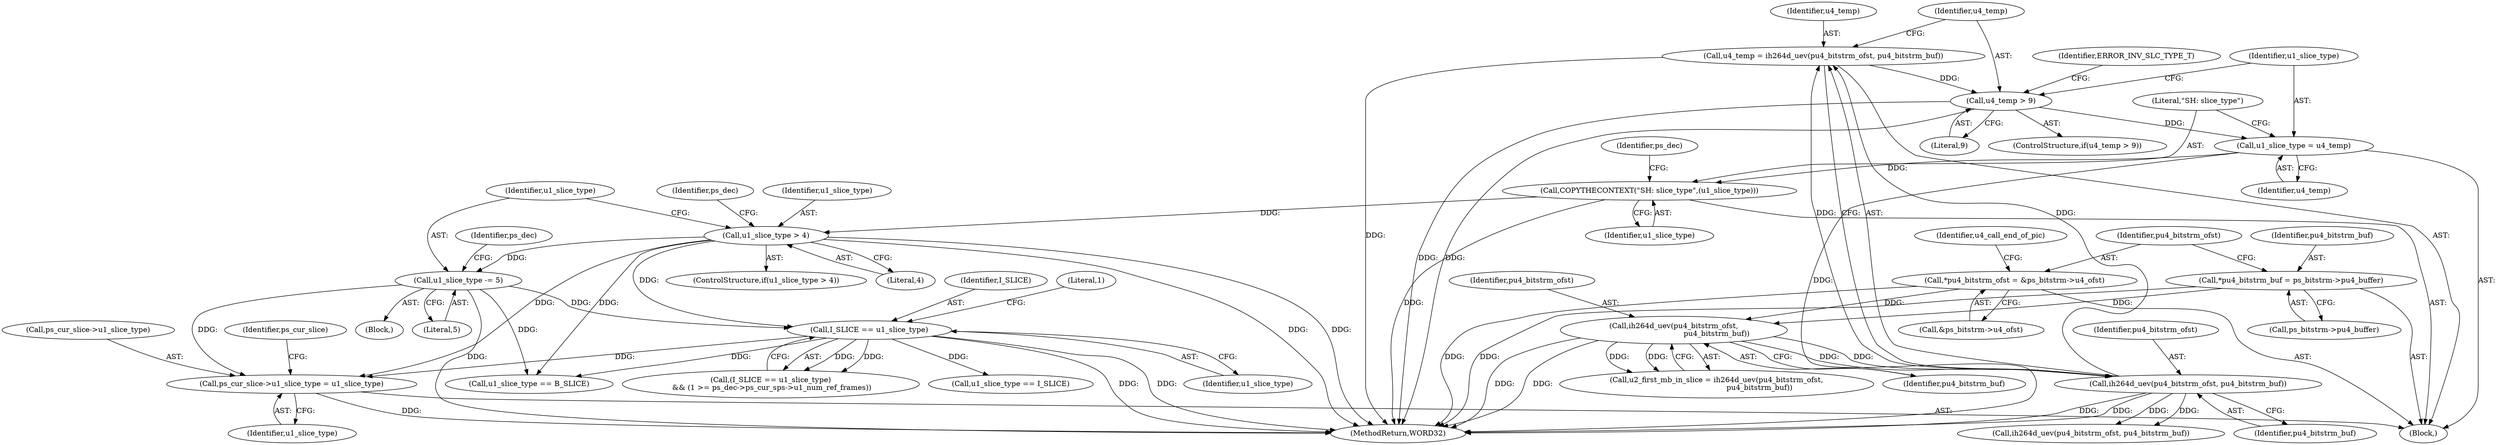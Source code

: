 digraph "0_Android_0b23c81c3dd9ec38f7e6806a3955fed1925541a0_2@pointer" {
"1001499" [label="(Call,ps_cur_slice->u1_slice_type = u1_slice_type)"];
"1000290" [label="(Call,u1_slice_type > 4)"];
"1000281" [label="(Call,COPYTHECONTEXT(\"SH: slice_type\",(u1_slice_type)))"];
"1000278" [label="(Call,u1_slice_type = u4_temp)"];
"1000273" [label="(Call,u4_temp > 9)"];
"1000267" [label="(Call,u4_temp = ih264d_uev(pu4_bitstrm_ofst, pu4_bitstrm_buf))"];
"1000269" [label="(Call,ih264d_uev(pu4_bitstrm_ofst, pu4_bitstrm_buf))"];
"1000229" [label="(Call,ih264d_uev(pu4_bitstrm_ofst,\n                                     pu4_bitstrm_buf))"];
"1000201" [label="(Call,*pu4_bitstrm_ofst = &ps_bitstrm->u4_ofst)"];
"1000195" [label="(Call,*pu4_bitstrm_buf = ps_bitstrm->pu4_buffer)"];
"1000294" [label="(Call,u1_slice_type -= 5)"];
"1000339" [label="(Call,I_SLICE == u1_slice_type)"];
"1002589" [label="(MethodReturn,WORD32)"];
"1000268" [label="(Identifier,u4_temp)"];
"1000343" [label="(Literal,1)"];
"1000274" [label="(Identifier,u4_temp)"];
"1000283" [label="(Identifier,u1_slice_type)"];
"1000277" [label="(Identifier,ERROR_INV_SLC_TYPE_T)"];
"1000279" [label="(Identifier,u1_slice_type)"];
"1000308" [label="(Identifier,ps_dec)"];
"1000410" [label="(Call,ih264d_uev(pu4_bitstrm_ofst, pu4_bitstrm_buf))"];
"1000267" [label="(Call,u4_temp = ih264d_uev(pu4_bitstrm_ofst, pu4_bitstrm_buf))"];
"1000291" [label="(Identifier,u1_slice_type)"];
"1001549" [label="(Call,u1_slice_type == B_SLICE)"];
"1000299" [label="(Identifier,ps_dec)"];
"1000278" [label="(Call,u1_slice_type = u4_temp)"];
"1001503" [label="(Identifier,u1_slice_type)"];
"1000197" [label="(Call,ps_bitstrm->pu4_buffer)"];
"1000340" [label="(Identifier,I_SLICE)"];
"1000295" [label="(Identifier,u1_slice_type)"];
"1000286" [label="(Identifier,ps_dec)"];
"1000196" [label="(Identifier,pu4_bitstrm_buf)"];
"1000275" [label="(Literal,9)"];
"1000270" [label="(Identifier,pu4_bitstrm_ofst)"];
"1000293" [label="(Block,)"];
"1000230" [label="(Identifier,pu4_bitstrm_ofst)"];
"1000281" [label="(Call,COPYTHECONTEXT(\"SH: slice_type\",(u1_slice_type)))"];
"1000272" [label="(ControlStructure,if(u4_temp > 9))"];
"1001500" [label="(Call,ps_cur_slice->u1_slice_type)"];
"1000227" [label="(Call,u2_first_mb_in_slice = ih264d_uev(pu4_bitstrm_ofst,\n                                     pu4_bitstrm_buf))"];
"1000269" [label="(Call,ih264d_uev(pu4_bitstrm_ofst, pu4_bitstrm_buf))"];
"1000282" [label="(Literal,\"SH: slice_type\")"];
"1000294" [label="(Call,u1_slice_type -= 5)"];
"1000339" [label="(Call,I_SLICE == u1_slice_type)"];
"1000231" [label="(Identifier,pu4_bitstrm_buf)"];
"1000158" [label="(Block,)"];
"1000195" [label="(Call,*pu4_bitstrm_buf = ps_bitstrm->pu4_buffer)"];
"1000273" [label="(Call,u4_temp > 9)"];
"1000280" [label="(Identifier,u4_temp)"];
"1000289" [label="(ControlStructure,if(u1_slice_type > 4))"];
"1000218" [label="(Identifier,u4_call_end_of_pic)"];
"1001506" [label="(Identifier,ps_cur_slice)"];
"1000201" [label="(Call,*pu4_bitstrm_ofst = &ps_bitstrm->u4_ofst)"];
"1000271" [label="(Identifier,pu4_bitstrm_buf)"];
"1000203" [label="(Call,&ps_bitstrm->u4_ofst)"];
"1000341" [label="(Identifier,u1_slice_type)"];
"1000296" [label="(Literal,5)"];
"1000202" [label="(Identifier,pu4_bitstrm_ofst)"];
"1000338" [label="(Call,(I_SLICE == u1_slice_type)\n && (1 >= ps_dec->ps_cur_sps->u1_num_ref_frames))"];
"1002418" [label="(Call,u1_slice_type == I_SLICE)"];
"1000229" [label="(Call,ih264d_uev(pu4_bitstrm_ofst,\n                                     pu4_bitstrm_buf))"];
"1001499" [label="(Call,ps_cur_slice->u1_slice_type = u1_slice_type)"];
"1000292" [label="(Literal,4)"];
"1000290" [label="(Call,u1_slice_type > 4)"];
"1001499" -> "1000158"  [label="AST: "];
"1001499" -> "1001503"  [label="CFG: "];
"1001500" -> "1001499"  [label="AST: "];
"1001503" -> "1001499"  [label="AST: "];
"1001506" -> "1001499"  [label="CFG: "];
"1001499" -> "1002589"  [label="DDG: "];
"1000290" -> "1001499"  [label="DDG: "];
"1000294" -> "1001499"  [label="DDG: "];
"1000339" -> "1001499"  [label="DDG: "];
"1000290" -> "1000289"  [label="AST: "];
"1000290" -> "1000292"  [label="CFG: "];
"1000291" -> "1000290"  [label="AST: "];
"1000292" -> "1000290"  [label="AST: "];
"1000295" -> "1000290"  [label="CFG: "];
"1000308" -> "1000290"  [label="CFG: "];
"1000290" -> "1002589"  [label="DDG: "];
"1000290" -> "1002589"  [label="DDG: "];
"1000281" -> "1000290"  [label="DDG: "];
"1000290" -> "1000294"  [label="DDG: "];
"1000290" -> "1000339"  [label="DDG: "];
"1000290" -> "1001549"  [label="DDG: "];
"1000281" -> "1000158"  [label="AST: "];
"1000281" -> "1000283"  [label="CFG: "];
"1000282" -> "1000281"  [label="AST: "];
"1000283" -> "1000281"  [label="AST: "];
"1000286" -> "1000281"  [label="CFG: "];
"1000281" -> "1002589"  [label="DDG: "];
"1000278" -> "1000281"  [label="DDG: "];
"1000278" -> "1000158"  [label="AST: "];
"1000278" -> "1000280"  [label="CFG: "];
"1000279" -> "1000278"  [label="AST: "];
"1000280" -> "1000278"  [label="AST: "];
"1000282" -> "1000278"  [label="CFG: "];
"1000278" -> "1002589"  [label="DDG: "];
"1000273" -> "1000278"  [label="DDG: "];
"1000273" -> "1000272"  [label="AST: "];
"1000273" -> "1000275"  [label="CFG: "];
"1000274" -> "1000273"  [label="AST: "];
"1000275" -> "1000273"  [label="AST: "];
"1000277" -> "1000273"  [label="CFG: "];
"1000279" -> "1000273"  [label="CFG: "];
"1000273" -> "1002589"  [label="DDG: "];
"1000273" -> "1002589"  [label="DDG: "];
"1000267" -> "1000273"  [label="DDG: "];
"1000267" -> "1000158"  [label="AST: "];
"1000267" -> "1000269"  [label="CFG: "];
"1000268" -> "1000267"  [label="AST: "];
"1000269" -> "1000267"  [label="AST: "];
"1000274" -> "1000267"  [label="CFG: "];
"1000267" -> "1002589"  [label="DDG: "];
"1000269" -> "1000267"  [label="DDG: "];
"1000269" -> "1000267"  [label="DDG: "];
"1000269" -> "1000271"  [label="CFG: "];
"1000270" -> "1000269"  [label="AST: "];
"1000271" -> "1000269"  [label="AST: "];
"1000269" -> "1002589"  [label="DDG: "];
"1000269" -> "1002589"  [label="DDG: "];
"1000229" -> "1000269"  [label="DDG: "];
"1000229" -> "1000269"  [label="DDG: "];
"1000269" -> "1000410"  [label="DDG: "];
"1000269" -> "1000410"  [label="DDG: "];
"1000229" -> "1000227"  [label="AST: "];
"1000229" -> "1000231"  [label="CFG: "];
"1000230" -> "1000229"  [label="AST: "];
"1000231" -> "1000229"  [label="AST: "];
"1000227" -> "1000229"  [label="CFG: "];
"1000229" -> "1002589"  [label="DDG: "];
"1000229" -> "1002589"  [label="DDG: "];
"1000229" -> "1000227"  [label="DDG: "];
"1000229" -> "1000227"  [label="DDG: "];
"1000201" -> "1000229"  [label="DDG: "];
"1000195" -> "1000229"  [label="DDG: "];
"1000201" -> "1000158"  [label="AST: "];
"1000201" -> "1000203"  [label="CFG: "];
"1000202" -> "1000201"  [label="AST: "];
"1000203" -> "1000201"  [label="AST: "];
"1000218" -> "1000201"  [label="CFG: "];
"1000201" -> "1002589"  [label="DDG: "];
"1000195" -> "1000158"  [label="AST: "];
"1000195" -> "1000197"  [label="CFG: "];
"1000196" -> "1000195"  [label="AST: "];
"1000197" -> "1000195"  [label="AST: "];
"1000202" -> "1000195"  [label="CFG: "];
"1000195" -> "1002589"  [label="DDG: "];
"1000294" -> "1000293"  [label="AST: "];
"1000294" -> "1000296"  [label="CFG: "];
"1000295" -> "1000294"  [label="AST: "];
"1000296" -> "1000294"  [label="AST: "];
"1000299" -> "1000294"  [label="CFG: "];
"1000294" -> "1002589"  [label="DDG: "];
"1000294" -> "1000339"  [label="DDG: "];
"1000294" -> "1001549"  [label="DDG: "];
"1000339" -> "1000338"  [label="AST: "];
"1000339" -> "1000341"  [label="CFG: "];
"1000340" -> "1000339"  [label="AST: "];
"1000341" -> "1000339"  [label="AST: "];
"1000343" -> "1000339"  [label="CFG: "];
"1000338" -> "1000339"  [label="CFG: "];
"1000339" -> "1002589"  [label="DDG: "];
"1000339" -> "1002589"  [label="DDG: "];
"1000339" -> "1000338"  [label="DDG: "];
"1000339" -> "1000338"  [label="DDG: "];
"1000339" -> "1001549"  [label="DDG: "];
"1000339" -> "1002418"  [label="DDG: "];
}
